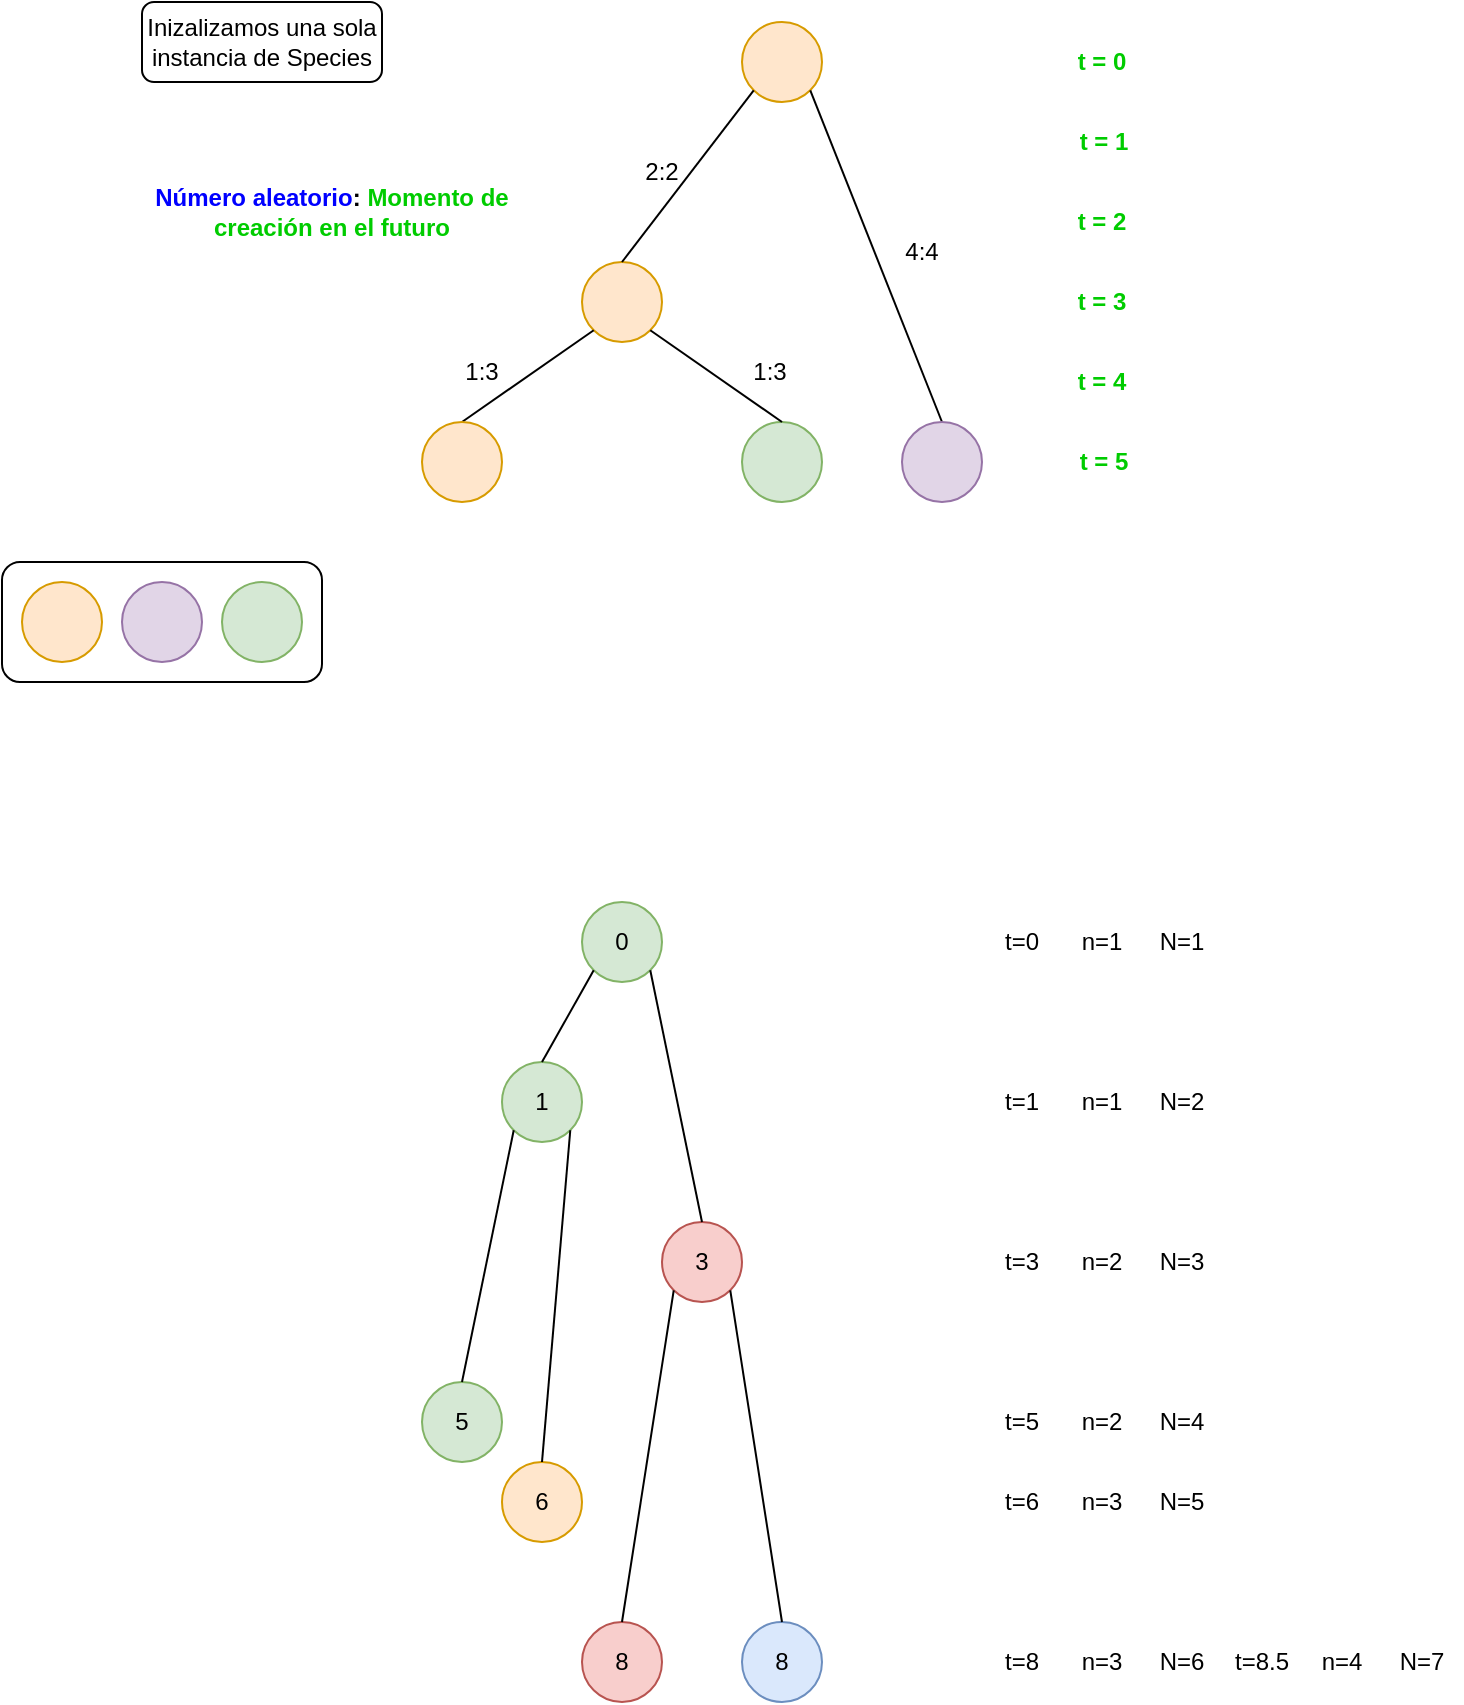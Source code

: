 <mxfile version="24.7.17">
  <diagram name="Página-1" id="eC2E1Oz7HxpOKOrjDDT7">
    <mxGraphModel dx="718" dy="438" grid="1" gridSize="10" guides="1" tooltips="1" connect="1" arrows="1" fold="1" page="1" pageScale="1" pageWidth="827" pageHeight="1169" math="0" shadow="0">
      <root>
        <mxCell id="0" />
        <mxCell id="1" parent="0" />
        <mxCell id="_lqr1LWyVo4eTVfXTbdj-1" value="Inizalizamos una sola instancia de Species" style="rounded=1;whiteSpace=wrap;html=1;" parent="1" vertex="1">
          <mxGeometry x="100" y="30" width="120" height="40" as="geometry" />
        </mxCell>
        <mxCell id="_lqr1LWyVo4eTVfXTbdj-2" value="" style="ellipse;whiteSpace=wrap;html=1;aspect=fixed;fillColor=#ffe6cc;strokeColor=#d79b00;" parent="1" vertex="1">
          <mxGeometry x="400" y="40" width="40" height="40" as="geometry" />
        </mxCell>
        <mxCell id="_lqr1LWyVo4eTVfXTbdj-3" value="" style="ellipse;whiteSpace=wrap;html=1;aspect=fixed;fillColor=#ffe6cc;strokeColor=#d79b00;" parent="1" vertex="1">
          <mxGeometry x="320" y="160" width="40" height="40" as="geometry" />
        </mxCell>
        <mxCell id="_lqr1LWyVo4eTVfXTbdj-4" value="" style="endArrow=none;html=1;rounded=0;entryX=0;entryY=1;entryDx=0;entryDy=0;exitX=0.5;exitY=0;exitDx=0;exitDy=0;" parent="1" source="_lqr1LWyVo4eTVfXTbdj-3" target="_lqr1LWyVo4eTVfXTbdj-2" edge="1">
          <mxGeometry width="50" height="50" relative="1" as="geometry">
            <mxPoint x="420" y="320" as="sourcePoint" />
            <mxPoint x="470" y="270" as="targetPoint" />
          </mxGeometry>
        </mxCell>
        <mxCell id="_lqr1LWyVo4eTVfXTbdj-5" value="" style="endArrow=none;html=1;rounded=0;entryX=1;entryY=1;entryDx=0;entryDy=0;exitX=0.5;exitY=0;exitDx=0;exitDy=0;" parent="1" source="_lqr1LWyVo4eTVfXTbdj-6" target="_lqr1LWyVo4eTVfXTbdj-2" edge="1">
          <mxGeometry width="50" height="50" relative="1" as="geometry">
            <mxPoint x="480" y="140" as="sourcePoint" />
            <mxPoint x="430" y="90" as="targetPoint" />
          </mxGeometry>
        </mxCell>
        <mxCell id="_lqr1LWyVo4eTVfXTbdj-6" value="" style="ellipse;whiteSpace=wrap;html=1;aspect=fixed;fillColor=#e1d5e7;strokeColor=#9673a6;" parent="1" vertex="1">
          <mxGeometry x="480" y="240" width="40" height="40" as="geometry" />
        </mxCell>
        <mxCell id="_lqr1LWyVo4eTVfXTbdj-7" value="t = 0" style="text;html=1;align=center;verticalAlign=middle;whiteSpace=wrap;rounded=0;fontColor=#00CC00;fontStyle=1" parent="1" vertex="1">
          <mxGeometry x="560" y="40" width="40" height="40" as="geometry" />
        </mxCell>
        <mxCell id="_lqr1LWyVo4eTVfXTbdj-9" value="t = 2" style="text;html=1;align=center;verticalAlign=middle;whiteSpace=wrap;rounded=0;fontColor=#00CC00;fontStyle=1" parent="1" vertex="1">
          <mxGeometry x="560" y="120" width="40" height="40" as="geometry" />
        </mxCell>
        <mxCell id="_lqr1LWyVo4eTVfXTbdj-10" value="t = 3" style="text;html=1;align=center;verticalAlign=middle;whiteSpace=wrap;rounded=0;fontColor=#00CC00;fontStyle=1" parent="1" vertex="1">
          <mxGeometry x="560" y="160" width="40" height="40" as="geometry" />
        </mxCell>
        <mxCell id="_lqr1LWyVo4eTVfXTbdj-11" value="t = 4" style="text;html=1;align=center;verticalAlign=middle;whiteSpace=wrap;rounded=0;fontColor=#00CC00;fontStyle=1" parent="1" vertex="1">
          <mxGeometry x="560" y="200" width="40" height="40" as="geometry" />
        </mxCell>
        <mxCell id="_lqr1LWyVo4eTVfXTbdj-12" value="t = 1" style="text;html=1;align=center;verticalAlign=middle;whiteSpace=wrap;rounded=0;fontColor=#00CC00;fontStyle=1" parent="1" vertex="1">
          <mxGeometry x="561" y="80" width="40" height="40" as="geometry" />
        </mxCell>
        <mxCell id="_lqr1LWyVo4eTVfXTbdj-13" value="t = 5" style="text;html=1;align=center;verticalAlign=middle;whiteSpace=wrap;rounded=0;fontColor=#00CC00;fontStyle=1" parent="1" vertex="1">
          <mxGeometry x="561" y="240" width="40" height="40" as="geometry" />
        </mxCell>
        <mxCell id="_lqr1LWyVo4eTVfXTbdj-14" value="2:2" style="text;html=1;align=center;verticalAlign=middle;whiteSpace=wrap;rounded=0;" parent="1" vertex="1">
          <mxGeometry x="330" y="100" width="60" height="30" as="geometry" />
        </mxCell>
        <mxCell id="_lqr1LWyVo4eTVfXTbdj-15" value="4:4" style="text;html=1;align=center;verticalAlign=middle;whiteSpace=wrap;rounded=0;" parent="1" vertex="1">
          <mxGeometry x="460" y="140" width="60" height="30" as="geometry" />
        </mxCell>
        <mxCell id="_lqr1LWyVo4eTVfXTbdj-16" value="" style="endArrow=none;html=1;rounded=0;entryX=0;entryY=1;entryDx=0;entryDy=0;exitX=0.5;exitY=0;exitDx=0;exitDy=0;" parent="1" source="_lqr1LWyVo4eTVfXTbdj-17" target="_lqr1LWyVo4eTVfXTbdj-3" edge="1">
          <mxGeometry width="50" height="50" relative="1" as="geometry">
            <mxPoint x="280" y="240" as="sourcePoint" />
            <mxPoint x="390" y="240" as="targetPoint" />
          </mxGeometry>
        </mxCell>
        <mxCell id="_lqr1LWyVo4eTVfXTbdj-17" value="" style="ellipse;whiteSpace=wrap;html=1;aspect=fixed;fillColor=#ffe6cc;strokeColor=#d79b00;" parent="1" vertex="1">
          <mxGeometry x="240" y="240" width="40" height="40" as="geometry" />
        </mxCell>
        <mxCell id="_lqr1LWyVo4eTVfXTbdj-18" value="" style="ellipse;whiteSpace=wrap;html=1;aspect=fixed;fillColor=#d5e8d4;strokeColor=#82b366;" parent="1" vertex="1">
          <mxGeometry x="400" y="240" width="40" height="40" as="geometry" />
        </mxCell>
        <mxCell id="_lqr1LWyVo4eTVfXTbdj-19" value="" style="endArrow=none;html=1;rounded=0;entryX=1;entryY=1;entryDx=0;entryDy=0;exitX=0.5;exitY=0;exitDx=0;exitDy=0;" parent="1" source="_lqr1LWyVo4eTVfXTbdj-18" target="_lqr1LWyVo4eTVfXTbdj-3" edge="1">
          <mxGeometry width="50" height="50" relative="1" as="geometry">
            <mxPoint x="270" y="250" as="sourcePoint" />
            <mxPoint x="336" y="204" as="targetPoint" />
          </mxGeometry>
        </mxCell>
        <mxCell id="_lqr1LWyVo4eTVfXTbdj-20" value="1:3" style="text;html=1;align=center;verticalAlign=middle;whiteSpace=wrap;rounded=0;" parent="1" vertex="1">
          <mxGeometry x="240" y="200" width="60" height="30" as="geometry" />
        </mxCell>
        <mxCell id="_lqr1LWyVo4eTVfXTbdj-21" value="1:3" style="text;html=1;align=center;verticalAlign=middle;whiteSpace=wrap;rounded=0;" parent="1" vertex="1">
          <mxGeometry x="384" y="200" width="60" height="30" as="geometry" />
        </mxCell>
        <mxCell id="_lqr1LWyVo4eTVfXTbdj-22" value="&lt;b&gt;&lt;font color=&quot;#0000ff&quot;&gt;Número aleatorio&lt;/font&gt;: &lt;font color=&quot;#00cc00&quot;&gt;Momento de creación en el futuro&lt;/font&gt;&lt;/b&gt;" style="text;html=1;align=center;verticalAlign=middle;whiteSpace=wrap;rounded=0;" parent="1" vertex="1">
          <mxGeometry x="100" y="120" width="190" height="30" as="geometry" />
        </mxCell>
        <mxCell id="_lqr1LWyVo4eTVfXTbdj-31" value="" style="rounded=1;whiteSpace=wrap;html=1;" parent="1" vertex="1">
          <mxGeometry x="30" y="310" width="160" height="60" as="geometry" />
        </mxCell>
        <mxCell id="_lqr1LWyVo4eTVfXTbdj-34" value="" style="ellipse;whiteSpace=wrap;html=1;aspect=fixed;fillColor=#e1d5e7;strokeColor=#9673a6;" parent="1" vertex="1">
          <mxGeometry x="90" y="320" width="40" height="40" as="geometry" />
        </mxCell>
        <mxCell id="_lqr1LWyVo4eTVfXTbdj-36" value="" style="ellipse;whiteSpace=wrap;html=1;aspect=fixed;fillColor=#d5e8d4;strokeColor=#82b366;" parent="1" vertex="1">
          <mxGeometry x="140" y="320" width="40" height="40" as="geometry" />
        </mxCell>
        <mxCell id="tEee_T97J7IeZHy9xy5h-1" value="" style="ellipse;whiteSpace=wrap;html=1;aspect=fixed;fillColor=#ffe6cc;strokeColor=#d79b00;" parent="1" vertex="1">
          <mxGeometry x="40" y="320" width="40" height="40" as="geometry" />
        </mxCell>
        <mxCell id="uO4AKZOoqzJprsCr9edS-1" value="0" style="ellipse;whiteSpace=wrap;html=1;aspect=fixed;fillColor=#d5e8d4;strokeColor=#82b366;" vertex="1" parent="1">
          <mxGeometry x="320" y="480" width="40" height="40" as="geometry" />
        </mxCell>
        <mxCell id="uO4AKZOoqzJprsCr9edS-2" value="t=0" style="text;html=1;align=center;verticalAlign=middle;whiteSpace=wrap;rounded=0;" vertex="1" parent="1">
          <mxGeometry x="520" y="480" width="40" height="40" as="geometry" />
        </mxCell>
        <mxCell id="uO4AKZOoqzJprsCr9edS-3" value="1" style="ellipse;whiteSpace=wrap;html=1;aspect=fixed;fillColor=#d5e8d4;strokeColor=#82b366;" vertex="1" parent="1">
          <mxGeometry x="280" y="560" width="40" height="40" as="geometry" />
        </mxCell>
        <mxCell id="uO4AKZOoqzJprsCr9edS-4" value="n=1" style="text;html=1;align=center;verticalAlign=middle;whiteSpace=wrap;rounded=0;" vertex="1" parent="1">
          <mxGeometry x="560" y="480" width="40" height="40" as="geometry" />
        </mxCell>
        <mxCell id="uO4AKZOoqzJprsCr9edS-5" value="t=1" style="text;html=1;align=center;verticalAlign=middle;whiteSpace=wrap;rounded=0;" vertex="1" parent="1">
          <mxGeometry x="520" y="560" width="40" height="40" as="geometry" />
        </mxCell>
        <mxCell id="uO4AKZOoqzJprsCr9edS-6" value="n=1" style="text;html=1;align=center;verticalAlign=middle;whiteSpace=wrap;rounded=0;" vertex="1" parent="1">
          <mxGeometry x="560" y="560" width="40" height="40" as="geometry" />
        </mxCell>
        <mxCell id="uO4AKZOoqzJprsCr9edS-7" value="N=1" style="text;html=1;align=center;verticalAlign=middle;whiteSpace=wrap;rounded=0;" vertex="1" parent="1">
          <mxGeometry x="600" y="480" width="40" height="40" as="geometry" />
        </mxCell>
        <mxCell id="uO4AKZOoqzJprsCr9edS-8" value="N=2" style="text;html=1;align=center;verticalAlign=middle;whiteSpace=wrap;rounded=0;" vertex="1" parent="1">
          <mxGeometry x="600" y="560" width="40" height="40" as="geometry" />
        </mxCell>
        <mxCell id="uO4AKZOoqzJprsCr9edS-9" value="3" style="ellipse;whiteSpace=wrap;html=1;aspect=fixed;fillColor=#f8cecc;strokeColor=#b85450;" vertex="1" parent="1">
          <mxGeometry x="360" y="640" width="40" height="40" as="geometry" />
        </mxCell>
        <mxCell id="uO4AKZOoqzJprsCr9edS-10" value="t=3" style="text;html=1;align=center;verticalAlign=middle;whiteSpace=wrap;rounded=0;" vertex="1" parent="1">
          <mxGeometry x="520" y="640" width="40" height="40" as="geometry" />
        </mxCell>
        <mxCell id="uO4AKZOoqzJprsCr9edS-11" value="n=2" style="text;html=1;align=center;verticalAlign=middle;whiteSpace=wrap;rounded=0;" vertex="1" parent="1">
          <mxGeometry x="560" y="640" width="40" height="40" as="geometry" />
        </mxCell>
        <mxCell id="uO4AKZOoqzJprsCr9edS-12" value="N=3" style="text;html=1;align=center;verticalAlign=middle;whiteSpace=wrap;rounded=0;" vertex="1" parent="1">
          <mxGeometry x="600" y="640" width="40" height="40" as="geometry" />
        </mxCell>
        <mxCell id="uO4AKZOoqzJprsCr9edS-13" value="5" style="ellipse;whiteSpace=wrap;html=1;aspect=fixed;fillColor=#d5e8d4;strokeColor=#82b366;" vertex="1" parent="1">
          <mxGeometry x="240" y="720" width="40" height="40" as="geometry" />
        </mxCell>
        <mxCell id="uO4AKZOoqzJprsCr9edS-14" value="6" style="ellipse;whiteSpace=wrap;html=1;aspect=fixed;fillColor=#ffe6cc;strokeColor=#d79b00;" vertex="1" parent="1">
          <mxGeometry x="280" y="760" width="40" height="40" as="geometry" />
        </mxCell>
        <mxCell id="uO4AKZOoqzJprsCr9edS-15" value="8" style="ellipse;whiteSpace=wrap;html=1;aspect=fixed;fillColor=#dae8fc;strokeColor=#6c8ebf;" vertex="1" parent="1">
          <mxGeometry x="400" y="840" width="40" height="40" as="geometry" />
        </mxCell>
        <mxCell id="uO4AKZOoqzJprsCr9edS-16" value="8" style="ellipse;whiteSpace=wrap;html=1;aspect=fixed;fillColor=#f8cecc;strokeColor=#b85450;" vertex="1" parent="1">
          <mxGeometry x="320" y="840" width="40" height="40" as="geometry" />
        </mxCell>
        <mxCell id="uO4AKZOoqzJprsCr9edS-17" value="t=5" style="text;html=1;align=center;verticalAlign=middle;whiteSpace=wrap;rounded=0;" vertex="1" parent="1">
          <mxGeometry x="520" y="720" width="40" height="40" as="geometry" />
        </mxCell>
        <mxCell id="uO4AKZOoqzJprsCr9edS-18" value="n=2" style="text;html=1;align=center;verticalAlign=middle;whiteSpace=wrap;rounded=0;" vertex="1" parent="1">
          <mxGeometry x="560" y="720" width="40" height="40" as="geometry" />
        </mxCell>
        <mxCell id="uO4AKZOoqzJprsCr9edS-19" value="N=4" style="text;html=1;align=center;verticalAlign=middle;whiteSpace=wrap;rounded=0;" vertex="1" parent="1">
          <mxGeometry x="600" y="720" width="40" height="40" as="geometry" />
        </mxCell>
        <mxCell id="uO4AKZOoqzJprsCr9edS-20" value="t=6" style="text;html=1;align=center;verticalAlign=middle;whiteSpace=wrap;rounded=0;" vertex="1" parent="1">
          <mxGeometry x="520" y="760" width="40" height="40" as="geometry" />
        </mxCell>
        <mxCell id="uO4AKZOoqzJprsCr9edS-21" value="n=3" style="text;html=1;align=center;verticalAlign=middle;whiteSpace=wrap;rounded=0;" vertex="1" parent="1">
          <mxGeometry x="560" y="760" width="40" height="40" as="geometry" />
        </mxCell>
        <mxCell id="uO4AKZOoqzJprsCr9edS-22" value="N=5" style="text;html=1;align=center;verticalAlign=middle;whiteSpace=wrap;rounded=0;" vertex="1" parent="1">
          <mxGeometry x="600" y="760" width="40" height="40" as="geometry" />
        </mxCell>
        <mxCell id="uO4AKZOoqzJprsCr9edS-23" value="t=8" style="text;html=1;align=center;verticalAlign=middle;whiteSpace=wrap;rounded=0;" vertex="1" parent="1">
          <mxGeometry x="520" y="840" width="40" height="40" as="geometry" />
        </mxCell>
        <mxCell id="uO4AKZOoqzJprsCr9edS-24" value="n=3" style="text;html=1;align=center;verticalAlign=middle;whiteSpace=wrap;rounded=0;" vertex="1" parent="1">
          <mxGeometry x="560" y="840" width="40" height="40" as="geometry" />
        </mxCell>
        <mxCell id="uO4AKZOoqzJprsCr9edS-25" value="N=6" style="text;html=1;align=center;verticalAlign=middle;whiteSpace=wrap;rounded=0;" vertex="1" parent="1">
          <mxGeometry x="600" y="840" width="40" height="40" as="geometry" />
        </mxCell>
        <mxCell id="uO4AKZOoqzJprsCr9edS-26" value="t=8.5" style="text;html=1;align=center;verticalAlign=middle;whiteSpace=wrap;rounded=0;" vertex="1" parent="1">
          <mxGeometry x="640" y="840" width="40" height="40" as="geometry" />
        </mxCell>
        <mxCell id="uO4AKZOoqzJprsCr9edS-27" value="n=4" style="text;html=1;align=center;verticalAlign=middle;whiteSpace=wrap;rounded=0;" vertex="1" parent="1">
          <mxGeometry x="680" y="840" width="40" height="40" as="geometry" />
        </mxCell>
        <mxCell id="uO4AKZOoqzJprsCr9edS-28" value="N=7" style="text;html=1;align=center;verticalAlign=middle;whiteSpace=wrap;rounded=0;" vertex="1" parent="1">
          <mxGeometry x="720" y="840" width="40" height="40" as="geometry" />
        </mxCell>
        <mxCell id="uO4AKZOoqzJprsCr9edS-29" value="" style="endArrow=none;html=1;rounded=0;exitX=0.5;exitY=0;exitDx=0;exitDy=0;entryX=0;entryY=1;entryDx=0;entryDy=0;" edge="1" parent="1" source="uO4AKZOoqzJprsCr9edS-3" target="uO4AKZOoqzJprsCr9edS-1">
          <mxGeometry width="50" height="50" relative="1" as="geometry">
            <mxPoint x="420" y="750" as="sourcePoint" />
            <mxPoint x="470" y="700" as="targetPoint" />
          </mxGeometry>
        </mxCell>
        <mxCell id="uO4AKZOoqzJprsCr9edS-30" value="" style="endArrow=none;html=1;rounded=0;exitX=0.5;exitY=0;exitDx=0;exitDy=0;entryX=0;entryY=1;entryDx=0;entryDy=0;" edge="1" parent="1" source="uO4AKZOoqzJprsCr9edS-13" target="uO4AKZOoqzJprsCr9edS-3">
          <mxGeometry width="50" height="50" relative="1" as="geometry">
            <mxPoint x="310" y="570" as="sourcePoint" />
            <mxPoint x="336" y="524" as="targetPoint" />
          </mxGeometry>
        </mxCell>
        <mxCell id="uO4AKZOoqzJprsCr9edS-31" value="" style="endArrow=none;html=1;rounded=0;exitX=0.5;exitY=0;exitDx=0;exitDy=0;entryX=1;entryY=1;entryDx=0;entryDy=0;" edge="1" parent="1" source="uO4AKZOoqzJprsCr9edS-9" target="uO4AKZOoqzJprsCr9edS-1">
          <mxGeometry width="50" height="50" relative="1" as="geometry">
            <mxPoint x="310" y="570" as="sourcePoint" />
            <mxPoint x="336" y="524" as="targetPoint" />
          </mxGeometry>
        </mxCell>
        <mxCell id="uO4AKZOoqzJprsCr9edS-32" value="" style="endArrow=none;html=1;rounded=0;exitX=0.5;exitY=0;exitDx=0;exitDy=0;entryX=1;entryY=1;entryDx=0;entryDy=0;" edge="1" parent="1" source="uO4AKZOoqzJprsCr9edS-14" target="uO4AKZOoqzJprsCr9edS-3">
          <mxGeometry width="50" height="50" relative="1" as="geometry">
            <mxPoint x="270" y="730" as="sourcePoint" />
            <mxPoint x="296" y="604" as="targetPoint" />
          </mxGeometry>
        </mxCell>
        <mxCell id="uO4AKZOoqzJprsCr9edS-33" value="" style="endArrow=none;html=1;rounded=0;exitX=0.5;exitY=0;exitDx=0;exitDy=0;entryX=0;entryY=1;entryDx=0;entryDy=0;" edge="1" parent="1" source="uO4AKZOoqzJprsCr9edS-16" target="uO4AKZOoqzJprsCr9edS-9">
          <mxGeometry width="50" height="50" relative="1" as="geometry">
            <mxPoint x="310" y="770" as="sourcePoint" />
            <mxPoint x="324" y="604" as="targetPoint" />
          </mxGeometry>
        </mxCell>
        <mxCell id="uO4AKZOoqzJprsCr9edS-34" value="" style="endArrow=none;html=1;rounded=0;exitX=0.5;exitY=0;exitDx=0;exitDy=0;entryX=1;entryY=1;entryDx=0;entryDy=0;" edge="1" parent="1" source="uO4AKZOoqzJprsCr9edS-15" target="uO4AKZOoqzJprsCr9edS-9">
          <mxGeometry width="50" height="50" relative="1" as="geometry">
            <mxPoint x="350" y="850" as="sourcePoint" />
            <mxPoint x="376" y="684" as="targetPoint" />
          </mxGeometry>
        </mxCell>
      </root>
    </mxGraphModel>
  </diagram>
</mxfile>
